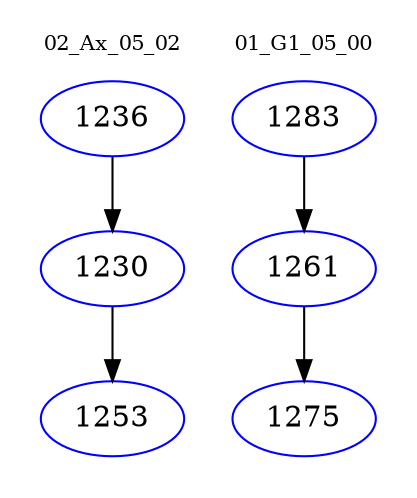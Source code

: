 digraph{
subgraph cluster_0 {
color = white
label = "02_Ax_05_02";
fontsize=10;
T0_1236 [label="1236", color="blue"]
T0_1236 -> T0_1230 [color="black"]
T0_1230 [label="1230", color="blue"]
T0_1230 -> T0_1253 [color="black"]
T0_1253 [label="1253", color="blue"]
}
subgraph cluster_1 {
color = white
label = "01_G1_05_00";
fontsize=10;
T1_1283 [label="1283", color="blue"]
T1_1283 -> T1_1261 [color="black"]
T1_1261 [label="1261", color="blue"]
T1_1261 -> T1_1275 [color="black"]
T1_1275 [label="1275", color="blue"]
}
}
